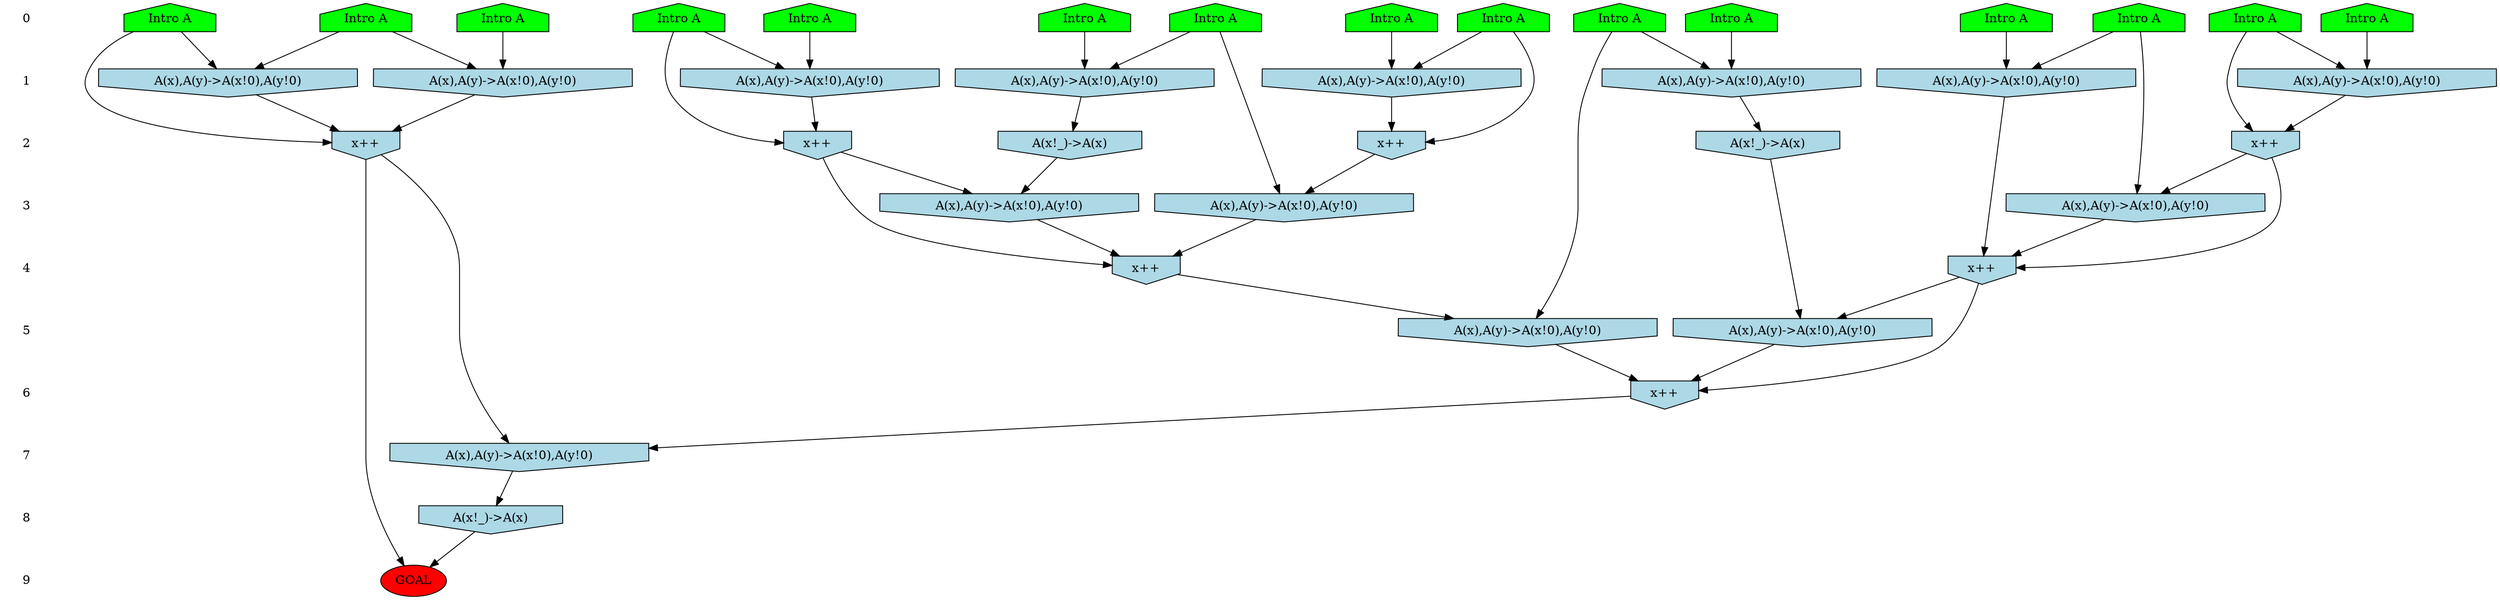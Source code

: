/* Compression of 1 causal flows obtained in average at 2.914890E+00 t.u */
/* Compressed causal flows were: [928] */
digraph G{
 ranksep=.5 ; 
{ rank = same ; "0" [shape=plaintext] ; node_1 [label ="Intro A", shape=house, style=filled, fillcolor=green] ;
node_2 [label ="Intro A", shape=house, style=filled, fillcolor=green] ;
node_3 [label ="Intro A", shape=house, style=filled, fillcolor=green] ;
node_4 [label ="Intro A", shape=house, style=filled, fillcolor=green] ;
node_5 [label ="Intro A", shape=house, style=filled, fillcolor=green] ;
node_6 [label ="Intro A", shape=house, style=filled, fillcolor=green] ;
node_7 [label ="Intro A", shape=house, style=filled, fillcolor=green] ;
node_8 [label ="Intro A", shape=house, style=filled, fillcolor=green] ;
node_9 [label ="Intro A", shape=house, style=filled, fillcolor=green] ;
node_10 [label ="Intro A", shape=house, style=filled, fillcolor=green] ;
node_11 [label ="Intro A", shape=house, style=filled, fillcolor=green] ;
node_12 [label ="Intro A", shape=house, style=filled, fillcolor=green] ;
node_13 [label ="Intro A", shape=house, style=filled, fillcolor=green] ;
node_14 [label ="Intro A", shape=house, style=filled, fillcolor=green] ;
node_15 [label ="Intro A", shape=house, style=filled, fillcolor=green] ;
}
{ rank = same ; "1" [shape=plaintext] ; node_16 [label="A(x),A(y)->A(x!0),A(y!0)", shape=invhouse, style=filled, fillcolor = lightblue] ;
node_18 [label="A(x),A(y)->A(x!0),A(y!0)", shape=invhouse, style=filled, fillcolor = lightblue] ;
node_19 [label="A(x),A(y)->A(x!0),A(y!0)", shape=invhouse, style=filled, fillcolor = lightblue] ;
node_20 [label="A(x),A(y)->A(x!0),A(y!0)", shape=invhouse, style=filled, fillcolor = lightblue] ;
node_24 [label="A(x),A(y)->A(x!0),A(y!0)", shape=invhouse, style=filled, fillcolor = lightblue] ;
node_25 [label="A(x),A(y)->A(x!0),A(y!0)", shape=invhouse, style=filled, fillcolor = lightblue] ;
node_26 [label="A(x),A(y)->A(x!0),A(y!0)", shape=invhouse, style=filled, fillcolor = lightblue] ;
node_28 [label="A(x),A(y)->A(x!0),A(y!0)", shape=invhouse, style=filled, fillcolor = lightblue] ;
}
{ rank = same ; "2" [shape=plaintext] ; node_17 [label="x++", shape=invhouse, style=filled, fillcolor = lightblue] ;
node_21 [label="x++", shape=invhouse, style=filled, fillcolor = lightblue] ;
node_23 [label="x++", shape=invhouse, style=filled, fillcolor = lightblue] ;
node_27 [label="A(x!_)->A(x)", shape=invhouse, style=filled, fillcolor = lightblue] ;
node_29 [label="x++", shape=invhouse, style=filled, fillcolor = lightblue] ;
node_34 [label="A(x!_)->A(x)", shape=invhouse, style=filled, fillcolor = lightblue] ;
}
{ rank = same ; "3" [shape=plaintext] ; node_22 [label="A(x),A(y)->A(x!0),A(y!0)", shape=invhouse, style=filled, fillcolor = lightblue] ;
node_30 [label="A(x),A(y)->A(x!0),A(y!0)", shape=invhouse, style=filled, fillcolor = lightblue] ;
node_31 [label="A(x),A(y)->A(x!0),A(y!0)", shape=invhouse, style=filled, fillcolor = lightblue] ;
}
{ rank = same ; "4" [shape=plaintext] ; node_32 [label="x++", shape=invhouse, style=filled, fillcolor = lightblue] ;
node_33 [label="x++", shape=invhouse, style=filled, fillcolor = lightblue] ;
}
{ rank = same ; "5" [shape=plaintext] ; node_35 [label="A(x),A(y)->A(x!0),A(y!0)", shape=invhouse, style=filled, fillcolor = lightblue] ;
node_36 [label="A(x),A(y)->A(x!0),A(y!0)", shape=invhouse, style=filled, fillcolor = lightblue] ;
}
{ rank = same ; "6" [shape=plaintext] ; node_37 [label="x++", shape=invhouse, style=filled, fillcolor = lightblue] ;
}
{ rank = same ; "7" [shape=plaintext] ; node_38 [label="A(x),A(y)->A(x!0),A(y!0)", shape=invhouse, style=filled, fillcolor = lightblue] ;
}
{ rank = same ; "8" [shape=plaintext] ; node_39 [label="A(x!_)->A(x)", shape=invhouse, style=filled, fillcolor = lightblue] ;
}
{ rank = same ; "9" [shape=plaintext] ; node_40 [label ="GOAL", style=filled, fillcolor=red] ;
}
"0" -> "1" [style="invis"]; 
"1" -> "2" [style="invis"]; 
"2" -> "3" [style="invis"]; 
"3" -> "4" [style="invis"]; 
"4" -> "5" [style="invis"]; 
"5" -> "6" [style="invis"]; 
"6" -> "7" [style="invis"]; 
"7" -> "8" [style="invis"]; 
"8" -> "9" [style="invis"]; 
node_12 -> node_16
node_13 -> node_16
node_12 -> node_17
node_16 -> node_17
node_4 -> node_18
node_14 -> node_18
node_6 -> node_19
node_11 -> node_19
node_3 -> node_20
node_9 -> node_20
node_14 -> node_21
node_18 -> node_21
node_2 -> node_22
node_21 -> node_22
node_3 -> node_23
node_20 -> node_23
node_2 -> node_24
node_10 -> node_24
node_8 -> node_25
node_15 -> node_25
node_1 -> node_26
node_5 -> node_26
node_19 -> node_27
node_7 -> node_28
node_8 -> node_28
node_15 -> node_29
node_25 -> node_29
node_28 -> node_29
node_17 -> node_30
node_27 -> node_30
node_6 -> node_31
node_23 -> node_31
node_21 -> node_32
node_22 -> node_32
node_24 -> node_32
node_17 -> node_33
node_30 -> node_33
node_31 -> node_33
node_26 -> node_34
node_5 -> node_35
node_33 -> node_35
node_32 -> node_36
node_34 -> node_36
node_32 -> node_37
node_35 -> node_37
node_36 -> node_37
node_29 -> node_38
node_37 -> node_38
node_38 -> node_39
node_29 -> node_40
node_39 -> node_40
}
/*
 Dot generation time: 0.000144
*/